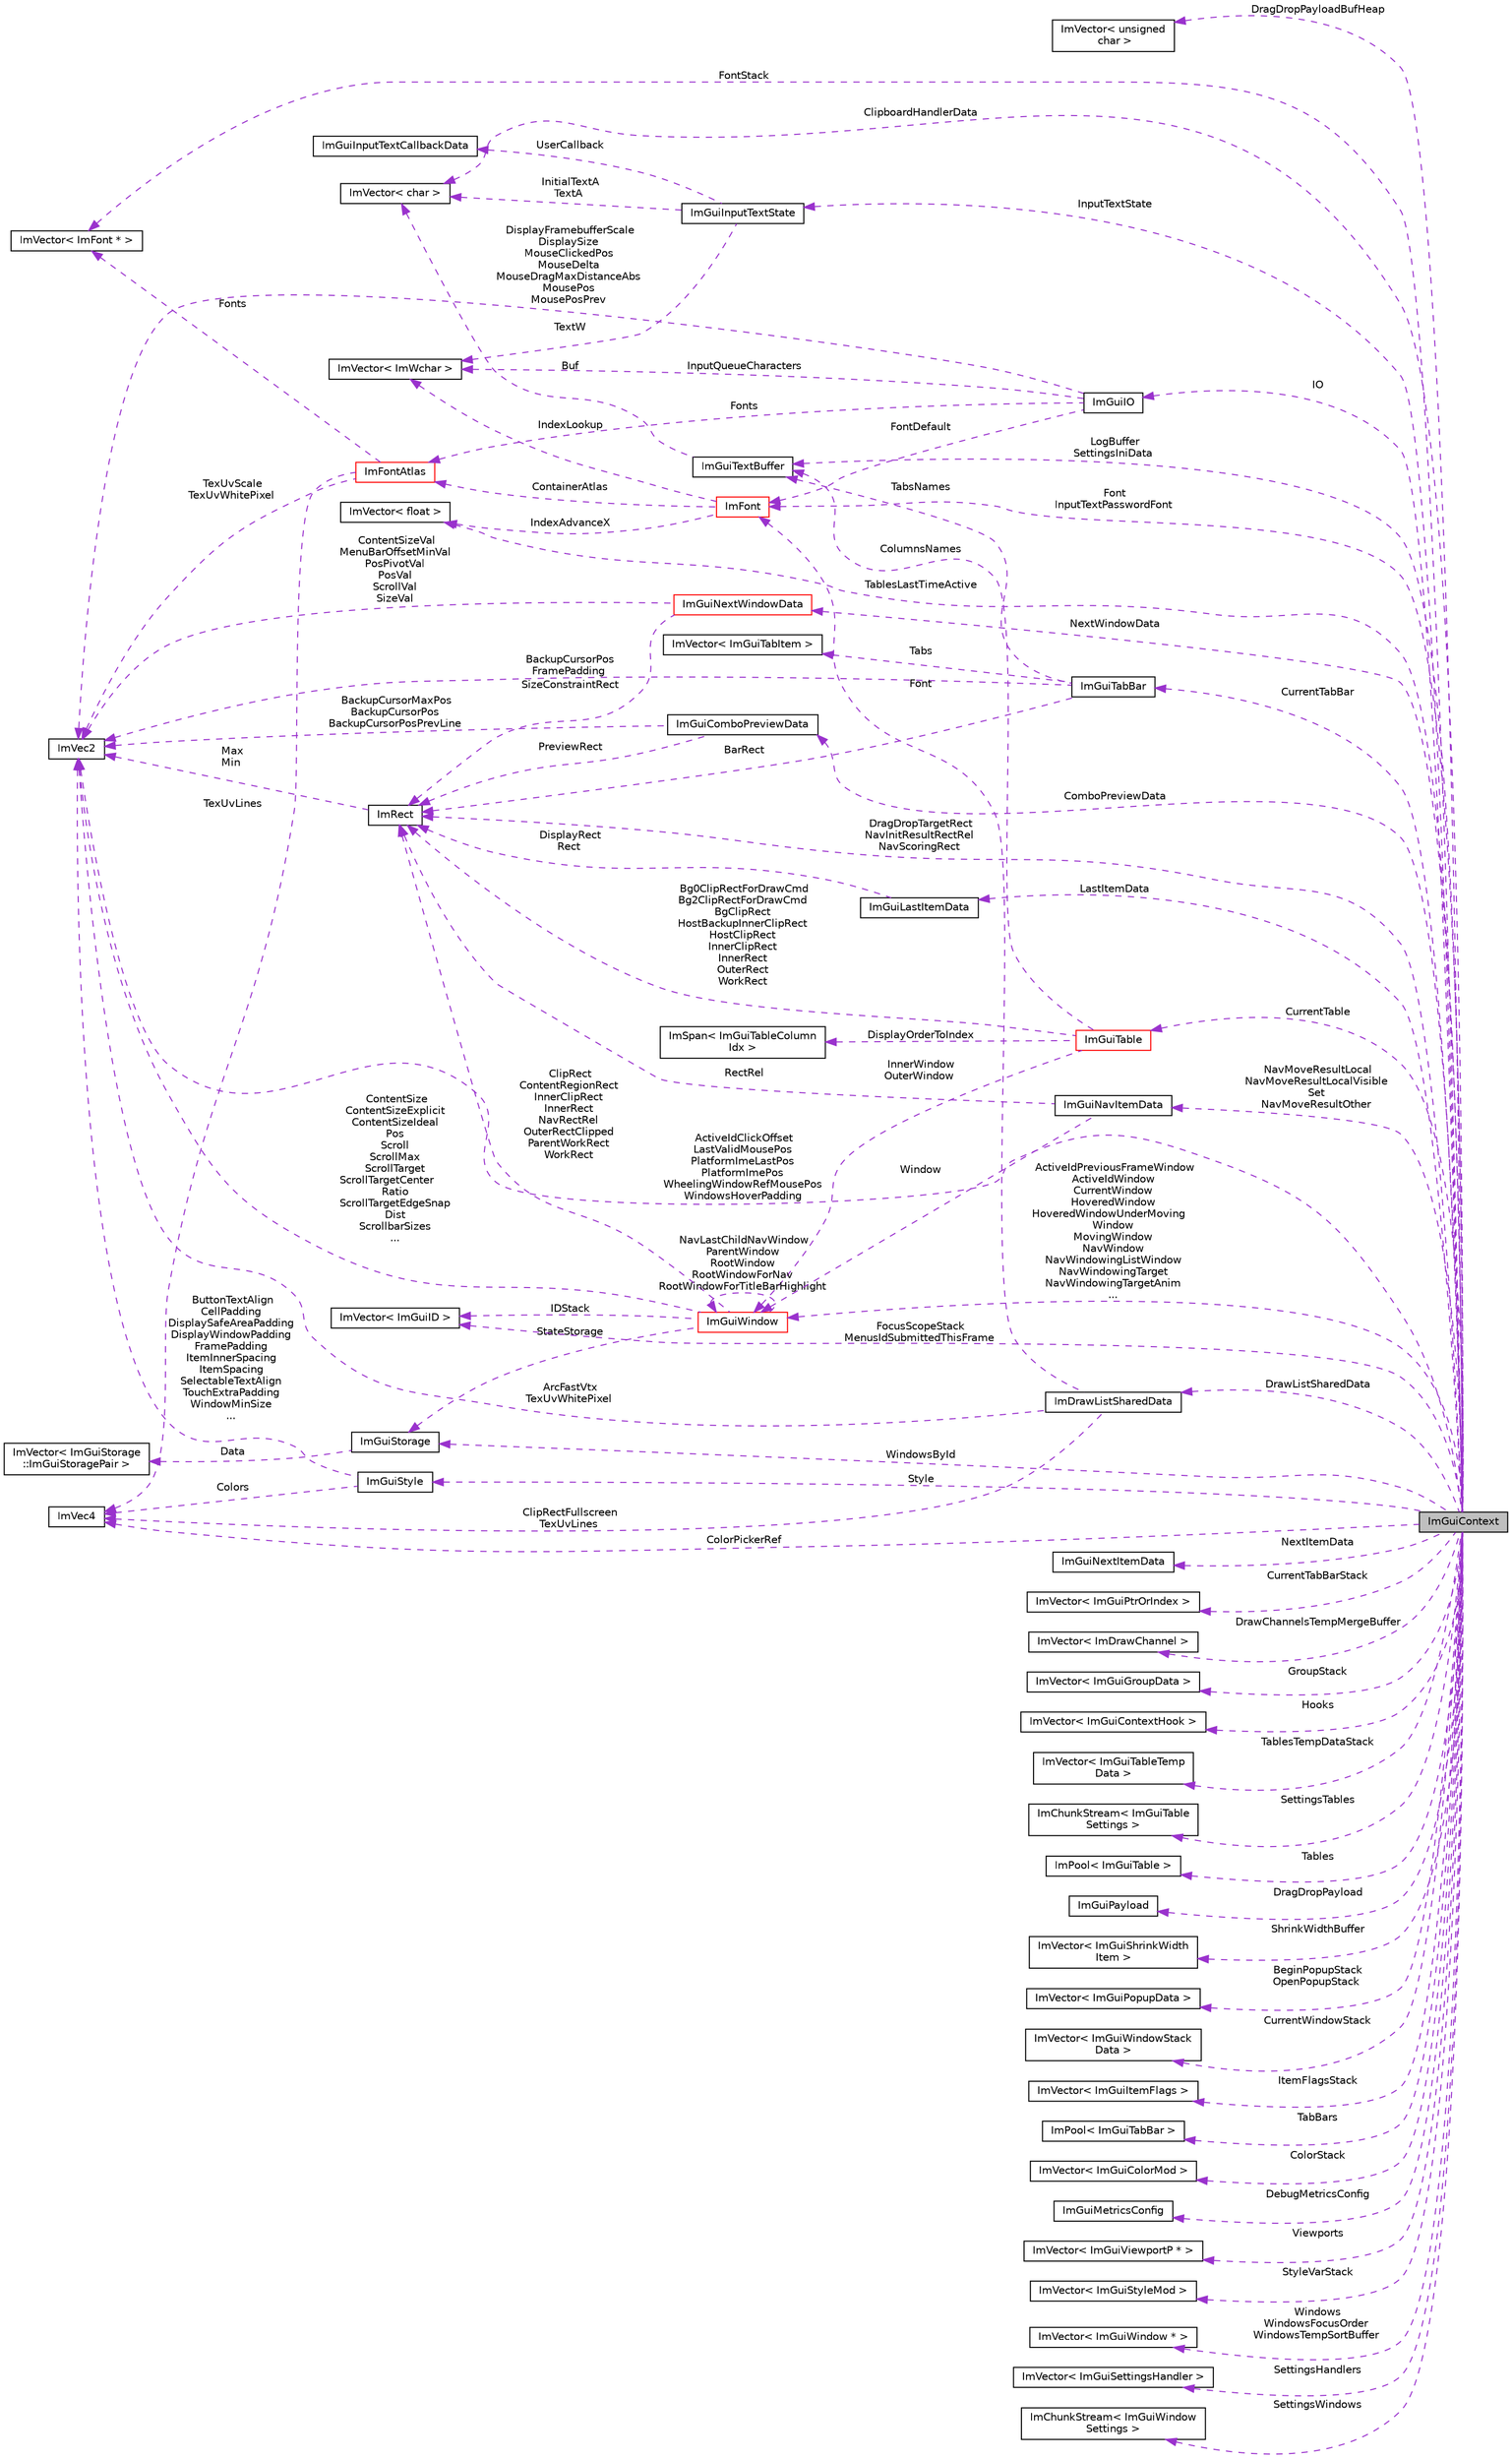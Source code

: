 digraph "ImGuiContext"
{
 // LATEX_PDF_SIZE
  edge [fontname="Helvetica",fontsize="10",labelfontname="Helvetica",labelfontsize="10"];
  node [fontname="Helvetica",fontsize="10",shape=record];
  rankdir="LR";
  Node1 [label="ImGuiContext",height=0.2,width=0.4,color="black", fillcolor="grey75", style="filled", fontcolor="black",tooltip=" "];
  Node2 -> Node1 [dir="back",color="darkorchid3",fontsize="10",style="dashed",label=" DragDropPayloadBufHeap" ];
  Node2 [label="ImVector\< unsigned\l char \>",height=0.2,width=0.4,color="black", fillcolor="white", style="filled",URL="$struct_im_vector.html",tooltip=" "];
  Node3 -> Node1 [dir="back",color="darkorchid3",fontsize="10",style="dashed",label=" FontStack" ];
  Node3 [label="ImVector\< ImFont * \>",height=0.2,width=0.4,color="black", fillcolor="white", style="filled",URL="$struct_im_vector.html",tooltip=" "];
  Node4 -> Node1 [dir="back",color="darkorchid3",fontsize="10",style="dashed",label=" NextItemData" ];
  Node4 [label="ImGuiNextItemData",height=0.2,width=0.4,color="black", fillcolor="white", style="filled",URL="$struct_im_gui_next_item_data.html",tooltip=" "];
  Node5 -> Node1 [dir="back",color="darkorchid3",fontsize="10",style="dashed",label=" CurrentTabBarStack" ];
  Node5 [label="ImVector\< ImGuiPtrOrIndex \>",height=0.2,width=0.4,color="black", fillcolor="white", style="filled",URL="$struct_im_vector.html",tooltip=" "];
  Node6 -> Node1 [dir="back",color="darkorchid3",fontsize="10",style="dashed",label=" InputTextState" ];
  Node6 [label="ImGuiInputTextState",height=0.2,width=0.4,color="black", fillcolor="white", style="filled",URL="$struct_im_gui_input_text_state.html",tooltip=" "];
  Node7 -> Node6 [dir="back",color="darkorchid3",fontsize="10",style="dashed",label=" UserCallback" ];
  Node7 [label="ImGuiInputTextCallbackData",height=0.2,width=0.4,color="black", fillcolor="white", style="filled",URL="$struct_im_gui_input_text_callback_data.html",tooltip=" "];
  Node8 -> Node6 [dir="back",color="darkorchid3",fontsize="10",style="dashed",label=" InitialTextA\nTextA" ];
  Node8 [label="ImVector\< char \>",height=0.2,width=0.4,color="black", fillcolor="white", style="filled",URL="$struct_im_vector.html",tooltip=" "];
  Node9 -> Node6 [dir="back",color="darkorchid3",fontsize="10",style="dashed",label=" TextW" ];
  Node9 [label="ImVector\< ImWchar \>",height=0.2,width=0.4,color="black", fillcolor="white", style="filled",URL="$struct_im_vector.html",tooltip=" "];
  Node10 -> Node1 [dir="back",color="darkorchid3",fontsize="10",style="dashed",label=" DrawChannelsTempMergeBuffer" ];
  Node10 [label="ImVector\< ImDrawChannel \>",height=0.2,width=0.4,color="black", fillcolor="white", style="filled",URL="$struct_im_vector.html",tooltip=" "];
  Node11 -> Node1 [dir="back",color="darkorchid3",fontsize="10",style="dashed",label=" GroupStack" ];
  Node11 [label="ImVector\< ImGuiGroupData \>",height=0.2,width=0.4,color="black", fillcolor="white", style="filled",URL="$struct_im_vector.html",tooltip=" "];
  Node12 -> Node1 [dir="back",color="darkorchid3",fontsize="10",style="dashed",label=" ActiveIdClickOffset\nLastValidMousePos\nPlatformImeLastPos\nPlatformImePos\nWheelingWindowRefMousePos\nWindowsHoverPadding" ];
  Node12 [label="ImVec2",height=0.2,width=0.4,color="black", fillcolor="white", style="filled",URL="$struct_im_vec2.html",tooltip=" "];
  Node13 -> Node1 [dir="back",color="darkorchid3",fontsize="10",style="dashed",label=" WindowsById" ];
  Node13 [label="ImGuiStorage",height=0.2,width=0.4,color="black", fillcolor="white", style="filled",URL="$struct_im_gui_storage.html",tooltip=" "];
  Node14 -> Node13 [dir="back",color="darkorchid3",fontsize="10",style="dashed",label=" Data" ];
  Node14 [label="ImVector\< ImGuiStorage\l::ImGuiStoragePair \>",height=0.2,width=0.4,color="black", fillcolor="white", style="filled",URL="$struct_im_vector.html",tooltip=" "];
  Node15 -> Node1 [dir="back",color="darkorchid3",fontsize="10",style="dashed",label=" Hooks" ];
  Node15 [label="ImVector\< ImGuiContextHook \>",height=0.2,width=0.4,color="black", fillcolor="white", style="filled",URL="$struct_im_vector.html",tooltip=" "];
  Node16 -> Node1 [dir="back",color="darkorchid3",fontsize="10",style="dashed",label=" TablesTempDataStack" ];
  Node16 [label="ImVector\< ImGuiTableTemp\lData \>",height=0.2,width=0.4,color="black", fillcolor="white", style="filled",URL="$struct_im_vector.html",tooltip=" "];
  Node17 -> Node1 [dir="back",color="darkorchid3",fontsize="10",style="dashed",label=" ColorPickerRef" ];
  Node17 [label="ImVec4",height=0.2,width=0.4,color="black", fillcolor="white", style="filled",URL="$struct_im_vec4.html",tooltip=" "];
  Node18 -> Node1 [dir="back",color="darkorchid3",fontsize="10",style="dashed",label=" CurrentTabBar" ];
  Node18 [label="ImGuiTabBar",height=0.2,width=0.4,color="black", fillcolor="white", style="filled",URL="$struct_im_gui_tab_bar.html",tooltip=" "];
  Node12 -> Node18 [dir="back",color="darkorchid3",fontsize="10",style="dashed",label=" BackupCursorPos\nFramePadding" ];
  Node19 -> Node18 [dir="back",color="darkorchid3",fontsize="10",style="dashed",label=" BarRect" ];
  Node19 [label="ImRect",height=0.2,width=0.4,color="black", fillcolor="white", style="filled",URL="$struct_im_rect.html",tooltip=" "];
  Node12 -> Node19 [dir="back",color="darkorchid3",fontsize="10",style="dashed",label=" Max\nMin" ];
  Node20 -> Node18 [dir="back",color="darkorchid3",fontsize="10",style="dashed",label=" Tabs" ];
  Node20 [label="ImVector\< ImGuiTabItem \>",height=0.2,width=0.4,color="black", fillcolor="white", style="filled",URL="$struct_im_vector.html",tooltip=" "];
  Node21 -> Node18 [dir="back",color="darkorchid3",fontsize="10",style="dashed",label=" TabsNames" ];
  Node21 [label="ImGuiTextBuffer",height=0.2,width=0.4,color="black", fillcolor="white", style="filled",URL="$struct_im_gui_text_buffer.html",tooltip=" "];
  Node8 -> Node21 [dir="back",color="darkorchid3",fontsize="10",style="dashed",label=" Buf" ];
  Node19 -> Node1 [dir="back",color="darkorchid3",fontsize="10",style="dashed",label=" DragDropTargetRect\nNavInitResultRectRel\nNavScoringRect" ];
  Node22 -> Node1 [dir="back",color="darkorchid3",fontsize="10",style="dashed",label=" SettingsTables" ];
  Node22 [label="ImChunkStream\< ImGuiTable\lSettings \>",height=0.2,width=0.4,color="black", fillcolor="white", style="filled",URL="$struct_im_chunk_stream.html",tooltip=" "];
  Node23 -> Node1 [dir="back",color="darkorchid3",fontsize="10",style="dashed",label=" Tables" ];
  Node23 [label="ImPool\< ImGuiTable \>",height=0.2,width=0.4,color="black", fillcolor="white", style="filled",URL="$struct_im_pool.html",tooltip=" "];
  Node24 -> Node1 [dir="back",color="darkorchid3",fontsize="10",style="dashed",label=" IO" ];
  Node24 [label="ImGuiIO",height=0.2,width=0.4,color="black", fillcolor="white", style="filled",URL="$struct_im_gui_i_o.html",tooltip=" "];
  Node12 -> Node24 [dir="back",color="darkorchid3",fontsize="10",style="dashed",label=" DisplayFramebufferScale\nDisplaySize\nMouseClickedPos\nMouseDelta\nMouseDragMaxDistanceAbs\nMousePos\nMousePosPrev" ];
  Node25 -> Node24 [dir="back",color="darkorchid3",fontsize="10",style="dashed",label=" Fonts" ];
  Node25 [label="ImFontAtlas",height=0.2,width=0.4,color="red", fillcolor="white", style="filled",URL="$struct_im_font_atlas.html",tooltip=" "];
  Node3 -> Node25 [dir="back",color="darkorchid3",fontsize="10",style="dashed",label=" Fonts" ];
  Node12 -> Node25 [dir="back",color="darkorchid3",fontsize="10",style="dashed",label=" TexUvScale\nTexUvWhitePixel" ];
  Node17 -> Node25 [dir="back",color="darkorchid3",fontsize="10",style="dashed",label=" TexUvLines" ];
  Node29 -> Node24 [dir="back",color="darkorchid3",fontsize="10",style="dashed",label=" FontDefault" ];
  Node29 [label="ImFont",height=0.2,width=0.4,color="red", fillcolor="white", style="filled",URL="$struct_im_font.html",tooltip=" "];
  Node25 -> Node29 [dir="back",color="darkorchid3",fontsize="10",style="dashed",label=" ContainerAtlas" ];
  Node33 -> Node29 [dir="back",color="darkorchid3",fontsize="10",style="dashed",label=" IndexAdvanceX" ];
  Node33 [label="ImVector\< float \>",height=0.2,width=0.4,color="black", fillcolor="white", style="filled",URL="$struct_im_vector.html",tooltip=" "];
  Node9 -> Node29 [dir="back",color="darkorchid3",fontsize="10",style="dashed",label=" IndexLookup" ];
  Node9 -> Node24 [dir="back",color="darkorchid3",fontsize="10",style="dashed",label=" InputQueueCharacters" ];
  Node21 -> Node1 [dir="back",color="darkorchid3",fontsize="10",style="dashed",label=" LogBuffer\nSettingsIniData" ];
  Node34 -> Node1 [dir="back",color="darkorchid3",fontsize="10",style="dashed",label=" DragDropPayload" ];
  Node34 [label="ImGuiPayload",height=0.2,width=0.4,color="black", fillcolor="white", style="filled",URL="$struct_im_gui_payload.html",tooltip=" "];
  Node35 -> Node1 [dir="back",color="darkorchid3",fontsize="10",style="dashed",label=" DrawListSharedData" ];
  Node35 [label="ImDrawListSharedData",height=0.2,width=0.4,color="black", fillcolor="white", style="filled",URL="$struct_im_draw_list_shared_data.html",tooltip=" "];
  Node12 -> Node35 [dir="back",color="darkorchid3",fontsize="10",style="dashed",label=" ArcFastVtx\nTexUvWhitePixel" ];
  Node17 -> Node35 [dir="back",color="darkorchid3",fontsize="10",style="dashed",label=" ClipRectFullscreen\nTexUvLines" ];
  Node29 -> Node35 [dir="back",color="darkorchid3",fontsize="10",style="dashed",label=" Font" ];
  Node36 -> Node1 [dir="back",color="darkorchid3",fontsize="10",style="dashed",label=" ComboPreviewData" ];
  Node36 [label="ImGuiComboPreviewData",height=0.2,width=0.4,color="black", fillcolor="white", style="filled",URL="$struct_im_gui_combo_preview_data.html",tooltip=" "];
  Node12 -> Node36 [dir="back",color="darkorchid3",fontsize="10",style="dashed",label=" BackupCursorMaxPos\nBackupCursorPos\nBackupCursorPosPrevLine" ];
  Node19 -> Node36 [dir="back",color="darkorchid3",fontsize="10",style="dashed",label=" PreviewRect" ];
  Node37 -> Node1 [dir="back",color="darkorchid3",fontsize="10",style="dashed",label=" ShrinkWidthBuffer" ];
  Node37 [label="ImVector\< ImGuiShrinkWidth\lItem \>",height=0.2,width=0.4,color="black", fillcolor="white", style="filled",URL="$struct_im_vector.html",tooltip=" "];
  Node38 -> Node1 [dir="back",color="darkorchid3",fontsize="10",style="dashed",label=" BeginPopupStack\nOpenPopupStack" ];
  Node38 [label="ImVector\< ImGuiPopupData \>",height=0.2,width=0.4,color="black", fillcolor="white", style="filled",URL="$struct_im_vector.html",tooltip=" "];
  Node39 -> Node1 [dir="back",color="darkorchid3",fontsize="10",style="dashed",label=" FocusScopeStack\nMenusIdSubmittedThisFrame" ];
  Node39 [label="ImVector\< ImGuiID \>",height=0.2,width=0.4,color="black", fillcolor="white", style="filled",URL="$struct_im_vector.html",tooltip=" "];
  Node40 -> Node1 [dir="back",color="darkorchid3",fontsize="10",style="dashed",label=" CurrentWindowStack" ];
  Node40 [label="ImVector\< ImGuiWindowStack\lData \>",height=0.2,width=0.4,color="black", fillcolor="white", style="filled",URL="$struct_im_vector.html",tooltip=" "];
  Node41 -> Node1 [dir="back",color="darkorchid3",fontsize="10",style="dashed",label=" CurrentTable" ];
  Node41 [label="ImGuiTable",height=0.2,width=0.4,color="red", fillcolor="white", style="filled",URL="$struct_im_gui_table.html",tooltip=" "];
  Node42 -> Node41 [dir="back",color="darkorchid3",fontsize="10",style="dashed",label=" DisplayOrderToIndex" ];
  Node42 [label="ImSpan\< ImGuiTableColumn\lIdx \>",height=0.2,width=0.4,color="black", fillcolor="white", style="filled",URL="$struct_im_span.html",tooltip=" "];
  Node19 -> Node41 [dir="back",color="darkorchid3",fontsize="10",style="dashed",label=" Bg0ClipRectForDrawCmd\nBg2ClipRectForDrawCmd\nBgClipRect\nHostBackupInnerClipRect\nHostClipRect\nInnerClipRect\nInnerRect\nOuterRect\nWorkRect" ];
  Node21 -> Node41 [dir="back",color="darkorchid3",fontsize="10",style="dashed",label=" ColumnsNames" ];
  Node51 -> Node41 [dir="back",color="darkorchid3",fontsize="10",style="dashed",label=" InnerWindow\nOuterWindow" ];
  Node51 [label="ImGuiWindow",height=0.2,width=0.4,color="red", fillcolor="white", style="filled",URL="$struct_im_gui_window.html",tooltip=" "];
  Node13 -> Node51 [dir="back",color="darkorchid3",fontsize="10",style="dashed",label=" StateStorage" ];
  Node12 -> Node51 [dir="back",color="darkorchid3",fontsize="10",style="dashed",label=" ContentSize\nContentSizeExplicit\nContentSizeIdeal\nPos\nScroll\nScrollMax\nScrollTarget\nScrollTargetCenter\lRatio\nScrollTargetEdgeSnap\lDist\nScrollbarSizes\n..." ];
  Node19 -> Node51 [dir="back",color="darkorchid3",fontsize="10",style="dashed",label=" ClipRect\nContentRegionRect\nInnerClipRect\nInnerRect\nNavRectRel\nOuterRectClipped\nParentWorkRect\nWorkRect" ];
  Node39 -> Node51 [dir="back",color="darkorchid3",fontsize="10",style="dashed",label=" IDStack" ];
  Node51 -> Node51 [dir="back",color="darkorchid3",fontsize="10",style="dashed",label=" NavLastChildNavWindow\nParentWindow\nRootWindow\nRootWindowForNav\nRootWindowForTitleBarHighlight" ];
  Node69 -> Node1 [dir="back",color="darkorchid3",fontsize="10",style="dashed",label=" ItemFlagsStack" ];
  Node69 [label="ImVector\< ImGuiItemFlags \>",height=0.2,width=0.4,color="black", fillcolor="white", style="filled",URL="$struct_im_vector.html",tooltip=" "];
  Node70 -> Node1 [dir="back",color="darkorchid3",fontsize="10",style="dashed",label=" Style" ];
  Node70 [label="ImGuiStyle",height=0.2,width=0.4,color="black", fillcolor="white", style="filled",URL="$struct_im_gui_style.html",tooltip=" "];
  Node12 -> Node70 [dir="back",color="darkorchid3",fontsize="10",style="dashed",label=" ButtonTextAlign\nCellPadding\nDisplaySafeAreaPadding\nDisplayWindowPadding\nFramePadding\nItemInnerSpacing\nItemSpacing\nSelectableTextAlign\nTouchExtraPadding\nWindowMinSize\n..." ];
  Node17 -> Node70 [dir="back",color="darkorchid3",fontsize="10",style="dashed",label=" Colors" ];
  Node8 -> Node1 [dir="back",color="darkorchid3",fontsize="10",style="dashed",label=" ClipboardHandlerData" ];
  Node71 -> Node1 [dir="back",color="darkorchid3",fontsize="10",style="dashed",label=" TabBars" ];
  Node71 [label="ImPool\< ImGuiTabBar \>",height=0.2,width=0.4,color="black", fillcolor="white", style="filled",URL="$struct_im_pool.html",tooltip=" "];
  Node72 -> Node1 [dir="back",color="darkorchid3",fontsize="10",style="dashed",label=" NavMoveResultLocal\nNavMoveResultLocalVisible\lSet\nNavMoveResultOther" ];
  Node72 [label="ImGuiNavItemData",height=0.2,width=0.4,color="black", fillcolor="white", style="filled",URL="$struct_im_gui_nav_item_data.html",tooltip=" "];
  Node19 -> Node72 [dir="back",color="darkorchid3",fontsize="10",style="dashed",label=" RectRel" ];
  Node51 -> Node72 [dir="back",color="darkorchid3",fontsize="10",style="dashed",label=" Window" ];
  Node73 -> Node1 [dir="back",color="darkorchid3",fontsize="10",style="dashed",label=" ColorStack" ];
  Node73 [label="ImVector\< ImGuiColorMod \>",height=0.2,width=0.4,color="black", fillcolor="white", style="filled",URL="$struct_im_vector.html",tooltip=" "];
  Node74 -> Node1 [dir="back",color="darkorchid3",fontsize="10",style="dashed",label=" NextWindowData" ];
  Node74 [label="ImGuiNextWindowData",height=0.2,width=0.4,color="red", fillcolor="white", style="filled",URL="$struct_im_gui_next_window_data.html",tooltip=" "];
  Node12 -> Node74 [dir="back",color="darkorchid3",fontsize="10",style="dashed",label=" ContentSizeVal\nMenuBarOffsetMinVal\nPosPivotVal\nPosVal\nScrollVal\nSizeVal" ];
  Node19 -> Node74 [dir="back",color="darkorchid3",fontsize="10",style="dashed",label=" SizeConstraintRect" ];
  Node76 -> Node1 [dir="back",color="darkorchid3",fontsize="10",style="dashed",label=" DebugMetricsConfig" ];
  Node76 [label="ImGuiMetricsConfig",height=0.2,width=0.4,color="black", fillcolor="white", style="filled",URL="$struct_im_gui_metrics_config.html",tooltip=" "];
  Node77 -> Node1 [dir="back",color="darkorchid3",fontsize="10",style="dashed",label=" Viewports" ];
  Node77 [label="ImVector\< ImGuiViewportP * \>",height=0.2,width=0.4,color="black", fillcolor="white", style="filled",URL="$struct_im_vector.html",tooltip=" "];
  Node78 -> Node1 [dir="back",color="darkorchid3",fontsize="10",style="dashed",label=" StyleVarStack" ];
  Node78 [label="ImVector\< ImGuiStyleMod \>",height=0.2,width=0.4,color="black", fillcolor="white", style="filled",URL="$struct_im_vector.html",tooltip=" "];
  Node58 -> Node1 [dir="back",color="darkorchid3",fontsize="10",style="dashed",label=" Windows\nWindowsFocusOrder\nWindowsTempSortBuffer" ];
  Node58 [label="ImVector\< ImGuiWindow * \>",height=0.2,width=0.4,color="black", fillcolor="white", style="filled",URL="$struct_im_vector.html",tooltip=" "];
  Node79 -> Node1 [dir="back",color="darkorchid3",fontsize="10",style="dashed",label=" SettingsHandlers" ];
  Node79 [label="ImVector\< ImGuiSettingsHandler \>",height=0.2,width=0.4,color="black", fillcolor="white", style="filled",URL="$struct_im_vector.html",tooltip=" "];
  Node33 -> Node1 [dir="back",color="darkorchid3",fontsize="10",style="dashed",label=" TablesLastTimeActive" ];
  Node80 -> Node1 [dir="back",color="darkorchid3",fontsize="10",style="dashed",label=" LastItemData" ];
  Node80 [label="ImGuiLastItemData",height=0.2,width=0.4,color="black", fillcolor="white", style="filled",URL="$struct_im_gui_last_item_data.html",tooltip=" "];
  Node19 -> Node80 [dir="back",color="darkorchid3",fontsize="10",style="dashed",label=" DisplayRect\nRect" ];
  Node81 -> Node1 [dir="back",color="darkorchid3",fontsize="10",style="dashed",label=" SettingsWindows" ];
  Node81 [label="ImChunkStream\< ImGuiWindow\lSettings \>",height=0.2,width=0.4,color="black", fillcolor="white", style="filled",URL="$struct_im_chunk_stream.html",tooltip=" "];
  Node29 -> Node1 [dir="back",color="darkorchid3",fontsize="10",style="dashed",label=" Font\nInputTextPasswordFont" ];
  Node51 -> Node1 [dir="back",color="darkorchid3",fontsize="10",style="dashed",label=" ActiveIdPreviousFrameWindow\nActiveIdWindow\nCurrentWindow\nHoveredWindow\nHoveredWindowUnderMoving\lWindow\nMovingWindow\nNavWindow\nNavWindowingListWindow\nNavWindowingTarget\nNavWindowingTargetAnim\n..." ];
}

